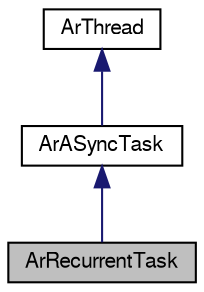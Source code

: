 digraph G
{
  edge [fontname="FreeSans",fontsize=10,labelfontname="FreeSans",labelfontsize=10];
  node [fontname="FreeSans",fontsize=10,shape=record];
  Node1 [label="ArRecurrentTask",height=0.2,width=0.4,color="black", fillcolor="grey75", style="filled" fontcolor="black"];
  Node2 -> Node1 [dir=back,color="midnightblue",fontsize=10,style="solid",fontname="FreeSans"];
  Node2 [label="ArASyncTask",height=0.2,width=0.4,color="black", fillcolor="white", style="filled",URL="$classArASyncTask.html",tooltip="Asynchronous task (runs in its own thread)."];
  Node3 -> Node2 [dir=back,color="midnightblue",fontsize=10,style="solid",fontname="FreeSans"];
  Node3 [label="ArThread",height=0.2,width=0.4,color="black", fillcolor="white", style="filled",URL="$classArThread.html",tooltip="POSIX/WIN32 thread wrapper class."];
}
